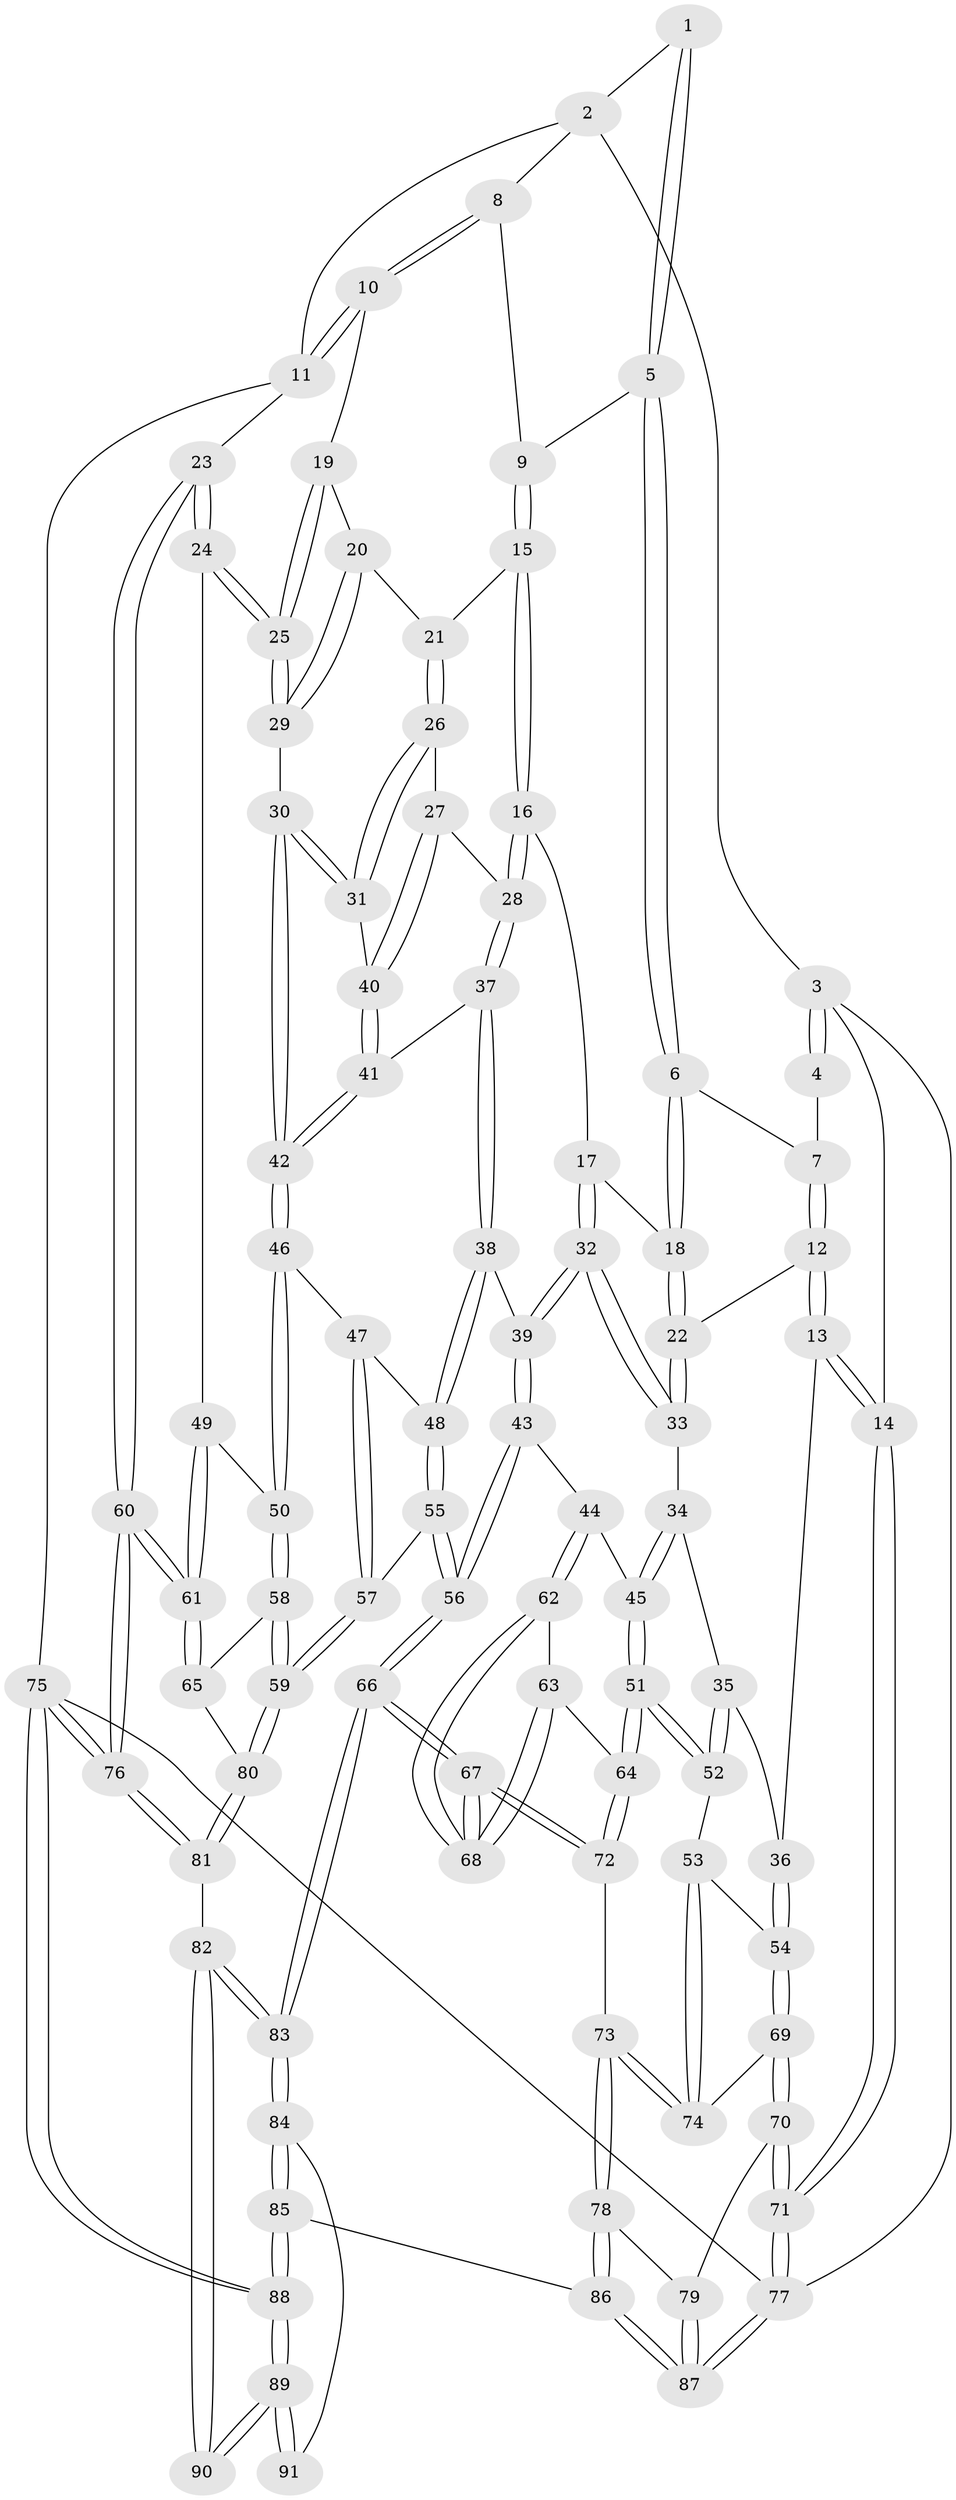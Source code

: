 // Generated by graph-tools (version 1.1) at 2025/27/03/09/25 03:27:13]
// undirected, 91 vertices, 224 edges
graph export_dot {
graph [start="1"]
  node [color=gray90,style=filled];
  1 [pos="+0.3597075817291676+0"];
  2 [pos="+0.7035699094935778+0"];
  3 [pos="+0+0"];
  4 [pos="+0.16637554719790437+0"];
  5 [pos="+0.4253016056700084+0.12938791991745183"];
  6 [pos="+0.42000775810271423+0.1675989457840668"];
  7 [pos="+0.21256734138811373+0.06294730033241541"];
  8 [pos="+0.7090891333742635+0"];
  9 [pos="+0.6908266008944036+0"];
  10 [pos="+0.9738367222209496+0.1469250511860874"];
  11 [pos="+1+0.21020900931899084"];
  12 [pos="+0.2018396165985827+0.21478230472236573"];
  13 [pos="+0+0.33682891349490013"];
  14 [pos="+0+0.3365450595746215"];
  15 [pos="+0.6799166211271498+0.11605359718838784"];
  16 [pos="+0.5850114153006923+0.23109574875022376"];
  17 [pos="+0.4537764644898927+0.21747633622541246"];
  18 [pos="+0.42128857580124307+0.17489916135434488"];
  19 [pos="+0.8914810024110492+0.1958409898653796"];
  20 [pos="+0.8006079294161081+0.21504980225205483"];
  21 [pos="+0.7559505975563447+0.1935483064093781"];
  22 [pos="+0.21765023124834113+0.22784524645592394"];
  23 [pos="+1+0.40401475764271993"];
  24 [pos="+0.9113442744689253+0.409346580442592"];
  25 [pos="+0.8915260287580971+0.40273480040959186"];
  26 [pos="+0.7380378039231092+0.33963338984488806"];
  27 [pos="+0.6874800553463003+0.3122277091956415"];
  28 [pos="+0.5868792315447717+0.24150568241036216"];
  29 [pos="+0.8755987207861289+0.3997843465593187"];
  30 [pos="+0.8181033485473962+0.409682675809526"];
  31 [pos="+0.7390814984941491+0.34167696983334517"];
  32 [pos="+0.3556682592906563+0.3901151377404685"];
  33 [pos="+0.2914364093885232+0.3633501270157083"];
  34 [pos="+0.17731700530627822+0.4289310233370818"];
  35 [pos="+0.05938426319233641+0.4434464385670209"];
  36 [pos="+0.005301240916057816+0.43453649835967545"];
  37 [pos="+0.5707476033614788+0.4125474066069195"];
  38 [pos="+0.561117645051024+0.422420217977606"];
  39 [pos="+0.40060472054737895+0.45838605996124376"];
  40 [pos="+0.6559912579749915+0.3819382092929255"];
  41 [pos="+0.60270612484899+0.41447508735564653"];
  42 [pos="+0.751238346601941+0.4664556432006359"];
  43 [pos="+0.39157581246946105+0.5044121282144604"];
  44 [pos="+0.35635758786381816+0.5301814481054936"];
  45 [pos="+0.24695658802465692+0.5649598095286631"];
  46 [pos="+0.7378964886775068+0.5223354826712866"];
  47 [pos="+0.7129624627087708+0.5461969939172127"];
  48 [pos="+0.6086267864304516+0.5459862035600278"];
  49 [pos="+0.8588974254559809+0.5799800002593082"];
  50 [pos="+0.8217316014233809+0.5920392334147083"];
  51 [pos="+0.21268103351595788+0.5965222449876963"];
  52 [pos="+0.2034275383557968+0.5955349617214947"];
  53 [pos="+0.13773421367872224+0.6240984130650955"];
  54 [pos="+0.07838239114820708+0.6313299578226717"];
  55 [pos="+0.5574167591554114+0.6601175812350366"];
  56 [pos="+0.5078822848794013+0.6861972923892825"];
  57 [pos="+0.708973920232372+0.6784462990280166"];
  58 [pos="+0.8079949327813357+0.6235310336043891"];
  59 [pos="+0.7432484401028049+0.7071182301479939"];
  60 [pos="+1+0.7599196532719972"];
  61 [pos="+1+0.7041044326475339"];
  62 [pos="+0.33006403941532936+0.6338114184120185"];
  63 [pos="+0.31323819145154197+0.6555425683460451"];
  64 [pos="+0.24870345651975653+0.7155258918887721"];
  65 [pos="+0.9265138990718563+0.706586072588581"];
  66 [pos="+0.4754459081200552+0.7817605566005887"];
  67 [pos="+0.45208964622640896+0.7730003399673429"];
  68 [pos="+0.4253956380358069+0.7447637195497958"];
  69 [pos="+0.05304794794558858+0.6861481507623689"];
  70 [pos="+0+0.7708315982725741"];
  71 [pos="+0+0.939998368493883"];
  72 [pos="+0.2479561382587015+0.7276436144730575"];
  73 [pos="+0.22451155037426018+0.7511802055167461"];
  74 [pos="+0.15831556093057866+0.6927732897155036"];
  75 [pos="+1+1"];
  76 [pos="+1+1"];
  77 [pos="+0+1"];
  78 [pos="+0.21314650939916752+0.7699245161555374"];
  79 [pos="+0.12176223325436555+0.7752547868379053"];
  80 [pos="+0.7544064499348713+0.7338173986151875"];
  81 [pos="+0.7507181208656123+0.7599375085515861"];
  82 [pos="+0.7323797215694129+0.792740615814695"];
  83 [pos="+0.4871613413205046+0.8441132727443366"];
  84 [pos="+0.4803644444227037+0.8821940196021267"];
  85 [pos="+0.4065606400770398+1"];
  86 [pos="+0.296436754006082+1"];
  87 [pos="+0.21873046811199334+1"];
  88 [pos="+0.9418450626442265+1"];
  89 [pos="+0.8343638490479225+1"];
  90 [pos="+0.7434192586529983+0.8517484555427206"];
  91 [pos="+0.6585228254186916+0.8974707294131431"];
  1 -- 2;
  1 -- 5;
  1 -- 5;
  2 -- 3;
  2 -- 8;
  2 -- 11;
  3 -- 4;
  3 -- 4;
  3 -- 14;
  3 -- 77;
  4 -- 7;
  5 -- 6;
  5 -- 6;
  5 -- 9;
  6 -- 7;
  6 -- 18;
  6 -- 18;
  7 -- 12;
  7 -- 12;
  8 -- 9;
  8 -- 10;
  8 -- 10;
  9 -- 15;
  9 -- 15;
  10 -- 11;
  10 -- 11;
  10 -- 19;
  11 -- 23;
  11 -- 75;
  12 -- 13;
  12 -- 13;
  12 -- 22;
  13 -- 14;
  13 -- 14;
  13 -- 36;
  14 -- 71;
  14 -- 71;
  15 -- 16;
  15 -- 16;
  15 -- 21;
  16 -- 17;
  16 -- 28;
  16 -- 28;
  17 -- 18;
  17 -- 32;
  17 -- 32;
  18 -- 22;
  18 -- 22;
  19 -- 20;
  19 -- 25;
  19 -- 25;
  20 -- 21;
  20 -- 29;
  20 -- 29;
  21 -- 26;
  21 -- 26;
  22 -- 33;
  22 -- 33;
  23 -- 24;
  23 -- 24;
  23 -- 60;
  23 -- 60;
  24 -- 25;
  24 -- 25;
  24 -- 49;
  25 -- 29;
  25 -- 29;
  26 -- 27;
  26 -- 31;
  26 -- 31;
  27 -- 28;
  27 -- 40;
  27 -- 40;
  28 -- 37;
  28 -- 37;
  29 -- 30;
  30 -- 31;
  30 -- 31;
  30 -- 42;
  30 -- 42;
  31 -- 40;
  32 -- 33;
  32 -- 33;
  32 -- 39;
  32 -- 39;
  33 -- 34;
  34 -- 35;
  34 -- 45;
  34 -- 45;
  35 -- 36;
  35 -- 52;
  35 -- 52;
  36 -- 54;
  36 -- 54;
  37 -- 38;
  37 -- 38;
  37 -- 41;
  38 -- 39;
  38 -- 48;
  38 -- 48;
  39 -- 43;
  39 -- 43;
  40 -- 41;
  40 -- 41;
  41 -- 42;
  41 -- 42;
  42 -- 46;
  42 -- 46;
  43 -- 44;
  43 -- 56;
  43 -- 56;
  44 -- 45;
  44 -- 62;
  44 -- 62;
  45 -- 51;
  45 -- 51;
  46 -- 47;
  46 -- 50;
  46 -- 50;
  47 -- 48;
  47 -- 57;
  47 -- 57;
  48 -- 55;
  48 -- 55;
  49 -- 50;
  49 -- 61;
  49 -- 61;
  50 -- 58;
  50 -- 58;
  51 -- 52;
  51 -- 52;
  51 -- 64;
  51 -- 64;
  52 -- 53;
  53 -- 54;
  53 -- 74;
  53 -- 74;
  54 -- 69;
  54 -- 69;
  55 -- 56;
  55 -- 56;
  55 -- 57;
  56 -- 66;
  56 -- 66;
  57 -- 59;
  57 -- 59;
  58 -- 59;
  58 -- 59;
  58 -- 65;
  59 -- 80;
  59 -- 80;
  60 -- 61;
  60 -- 61;
  60 -- 76;
  60 -- 76;
  61 -- 65;
  61 -- 65;
  62 -- 63;
  62 -- 68;
  62 -- 68;
  63 -- 64;
  63 -- 68;
  63 -- 68;
  64 -- 72;
  64 -- 72;
  65 -- 80;
  66 -- 67;
  66 -- 67;
  66 -- 83;
  66 -- 83;
  67 -- 68;
  67 -- 68;
  67 -- 72;
  67 -- 72;
  69 -- 70;
  69 -- 70;
  69 -- 74;
  70 -- 71;
  70 -- 71;
  70 -- 79;
  71 -- 77;
  71 -- 77;
  72 -- 73;
  73 -- 74;
  73 -- 74;
  73 -- 78;
  73 -- 78;
  75 -- 76;
  75 -- 76;
  75 -- 88;
  75 -- 88;
  75 -- 77;
  76 -- 81;
  76 -- 81;
  77 -- 87;
  77 -- 87;
  78 -- 79;
  78 -- 86;
  78 -- 86;
  79 -- 87;
  79 -- 87;
  80 -- 81;
  80 -- 81;
  81 -- 82;
  82 -- 83;
  82 -- 83;
  82 -- 90;
  82 -- 90;
  83 -- 84;
  83 -- 84;
  84 -- 85;
  84 -- 85;
  84 -- 91;
  85 -- 86;
  85 -- 88;
  85 -- 88;
  86 -- 87;
  86 -- 87;
  88 -- 89;
  88 -- 89;
  89 -- 90;
  89 -- 90;
  89 -- 91;
  89 -- 91;
}

